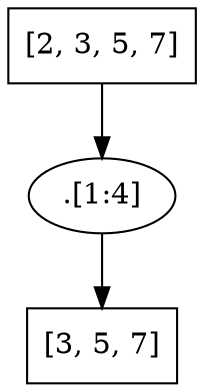digraph G {
    v1 [label = "[2, 3, 5, 7]", shape = "rect"];
    v2 [label = "[3, 5, 7]", shape = "rect"];
    filter [label = ".[1:4]"];

    v1 -> filter -> v2;
}
